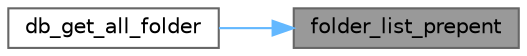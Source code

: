 digraph "folder_list_prepent"
{
 // LATEX_PDF_SIZE
  bgcolor="transparent";
  edge [fontname=Helvetica,fontsize=10,labelfontname=Helvetica,labelfontsize=10];
  node [fontname=Helvetica,fontsize=10,shape=box,height=0.2,width=0.4];
  rankdir="RL";
  Node1 [id="Node000001",label="folder_list_prepent",height=0.2,width=0.4,color="gray40", fillcolor="grey60", style="filled", fontcolor="black",tooltip="Prepends a new folder to the list."];
  Node1 -> Node2 [id="edge1_Node000001_Node000002",dir="back",color="steelblue1",style="solid",tooltip=" "];
  Node2 [id="Node000002",label="db_get_all_folder",height=0.2,width=0.4,color="grey40", fillcolor="white", style="filled",URL="$db__manager_8c.html#ab9f26662f3488427e61a7e27b3aee354",tooltip="Retrieves all folders from the database."];
}
